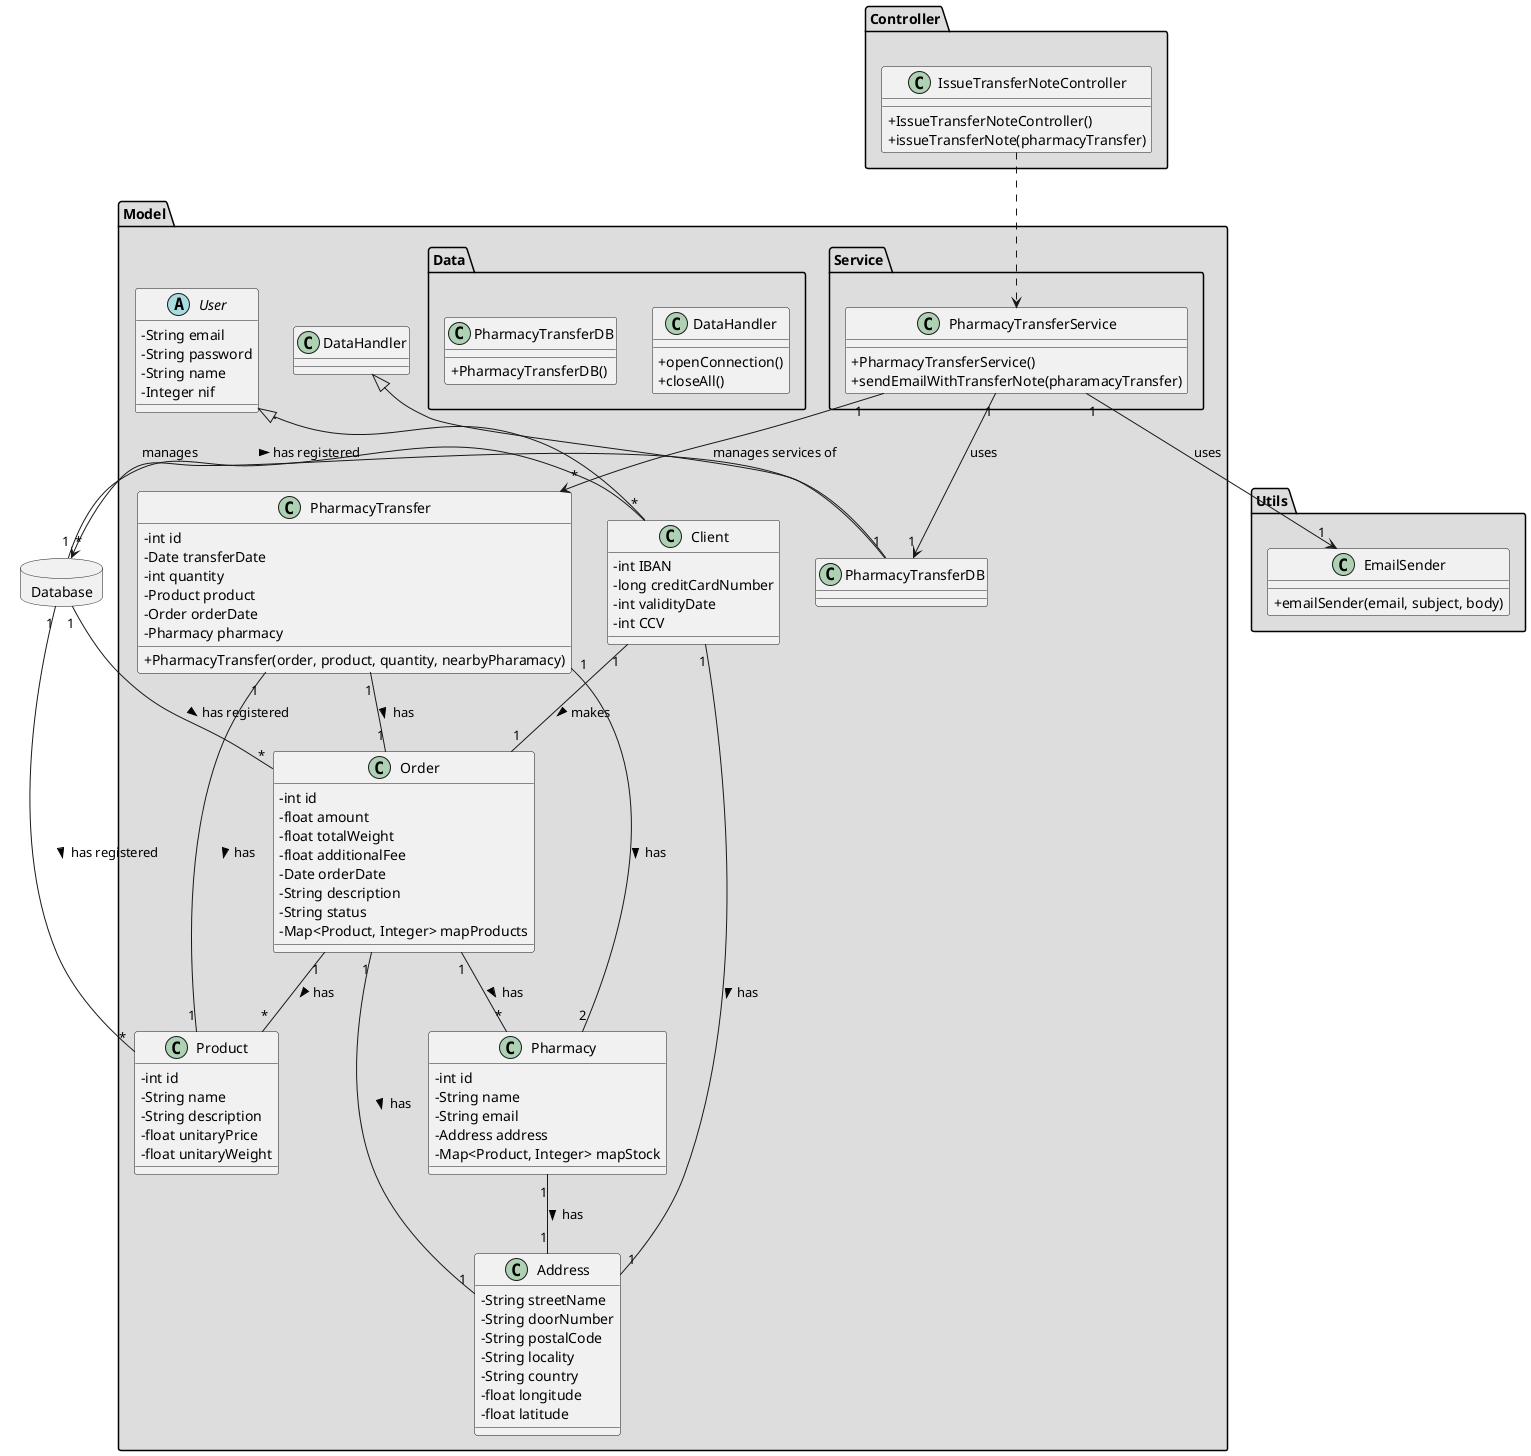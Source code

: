 @startuml
skinparam classAttributeIconSize 0

package "Controller" #DDDDDD {
class IssueTransferNoteController{
+IssueTransferNoteController()
+issueTransferNote(pharmacyTransfer)
}
}

package "Utils" #DDDDDD {
class EmailSender{
+emailSender(email, subject, body)
}
}

database Database {
}

package "Model" #DDDDDD {

package "Service" #DDDDDD {
      class PharmacyTransferService{
                +PharmacyTransferService()
                +sendEmailWithTransferNote(pharamacyTransfer)
            }
 }

abstract class User{
-String email
-String password
-String name
-Integer nif
}

class Client{
-   int IBAN
-   long creditCardNumber
-   int validityDate
-   int CCV
}

class Address{
-   String streetName
-   String doorNumber
-   String postalCode
-   String locality
-   String country
-   float longitude
-   float latitude
}

class Pharmacy{
-   int id
-   String name
-   String email
-   Address address
-   Map<Product, Integer> mapStock
}

class Order{
-   int id
-   float amount
-   float totalWeight
-   float additionalFee
-   Date orderDate
-   String description
-   String status
-   Map<Product, Integer> mapProducts
}

class Product{
-   int id
-   String name
-   String description
-   float unitaryPrice
-   float unitaryWeight
}

class PharmacyTransfer{
-   int id
-   Date transferDate
-   int quantity
-   Product product
-   Order orderDate
-   Pharmacy pharmacy
+PharmacyTransfer(order, product, quantity, nearbyPharamacy)
}


package "Data" #DDDDDD {
class DataHandler{
    +openConnection()
    +closeAll()
}

class PharmacyTransferDB{
   +PharmacyTransferDB()
}
}

class PharmacyTransferDB extends DataHandler
class Client extends User

IssueTransferNoteController ..> PharmacyTransferService
Database "1" -- "*" Order : has registered >
Database "1" -- "*" Product : has registered >
Database "1" -- "*" Client : has registered >
PharmacyTransferDB "1" --> "*" Database : manages
PharmacyTransferService "1" --> "1" EmailSender : uses
PharmacyTransferService "1" --> "*" PharmacyTransfer : manages services of
PharmacyTransferService "1" --> "1" PharmacyTransferDB : uses
Pharmacy "1" -- "1" Address : has >
Order "1" -- "*" Product : has >
Order "1" -- "*" Pharmacy : has >
Client "1" -- "1" Order : makes >
Client "1" -- "1" Address : has >
Order "1" -- "1" Address : has >
PharmacyTransfer "1" -- "2" Pharmacy : has >
PharmacyTransfer "1" -- "1" Product : has >
PharmacyTransfer "1" -- "1" Order : has >

@enduml